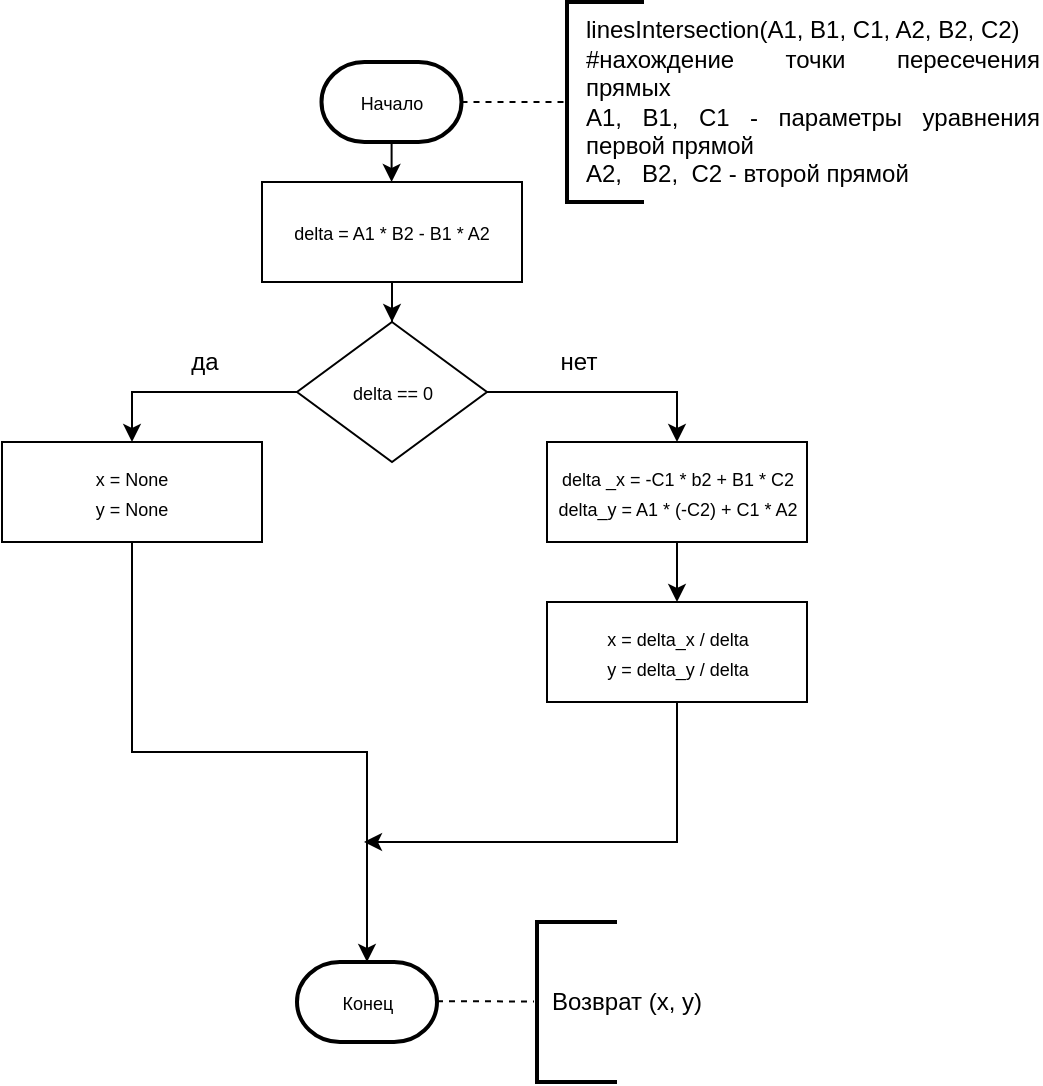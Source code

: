 <mxfile version="13.10.4" type="device"><diagram id="C5RBs43oDa-KdzZeNtuy" name="Page-1"><mxGraphModel dx="1000" dy="1623" grid="1" gridSize="10" guides="1" tooltips="1" connect="1" arrows="1" fold="1" page="1" pageScale="1" pageWidth="827" pageHeight="1169" math="0" shadow="0"><root><mxCell id="WIyWlLk6GJQsqaUBKTNV-0"/><mxCell id="WIyWlLk6GJQsqaUBKTNV-1" parent="WIyWlLk6GJQsqaUBKTNV-0"/><mxCell id="PcKYnA7896w4lRYmrvKO-0" style="edgeStyle=orthogonalEdgeStyle;rounded=0;orthogonalLoop=1;jettySize=auto;html=1;" parent="WIyWlLk6GJQsqaUBKTNV-1" source="PcKYnA7896w4lRYmrvKO-1" target="PcKYnA7896w4lRYmrvKO-3" edge="1"><mxGeometry relative="1" as="geometry"/></mxCell><mxCell id="PcKYnA7896w4lRYmrvKO-1" value="&lt;span style=&quot;font-size: 9px&quot;&gt;Начало&lt;/span&gt;" style="strokeWidth=2;html=1;shape=mxgraph.flowchart.terminator;whiteSpace=wrap;" parent="WIyWlLk6GJQsqaUBKTNV-1" vertex="1"><mxGeometry x="378.75" y="10" width="70" height="40" as="geometry"/></mxCell><mxCell id="PcKYnA7896w4lRYmrvKO-2" style="edgeStyle=orthogonalEdgeStyle;rounded=0;orthogonalLoop=1;jettySize=auto;html=1;entryX=0.5;entryY=0;entryDx=0;entryDy=0;" parent="WIyWlLk6GJQsqaUBKTNV-1" source="PcKYnA7896w4lRYmrvKO-3" target="PcKYnA7896w4lRYmrvKO-6" edge="1"><mxGeometry relative="1" as="geometry"/></mxCell><mxCell id="PcKYnA7896w4lRYmrvKO-3" value="&lt;span style=&quot;font-size: 9px&quot;&gt;delta = A1 * B2 - B1 * A2&lt;/span&gt;" style="rounded=0;whiteSpace=wrap;html=1;" parent="WIyWlLk6GJQsqaUBKTNV-1" vertex="1"><mxGeometry x="349" y="70" width="130" height="50" as="geometry"/></mxCell><mxCell id="PcKYnA7896w4lRYmrvKO-4" style="edgeStyle=orthogonalEdgeStyle;rounded=0;orthogonalLoop=1;jettySize=auto;html=1;entryX=0.5;entryY=0;entryDx=0;entryDy=0;" parent="WIyWlLk6GJQsqaUBKTNV-1" source="PcKYnA7896w4lRYmrvKO-6" target="PcKYnA7896w4lRYmrvKO-9" edge="1"><mxGeometry relative="1" as="geometry"/></mxCell><mxCell id="dggGd6wUKIN5ZojVNDR4-1" style="edgeStyle=orthogonalEdgeStyle;rounded=0;orthogonalLoop=1;jettySize=auto;html=1;entryX=0.5;entryY=0;entryDx=0;entryDy=0;" edge="1" parent="WIyWlLk6GJQsqaUBKTNV-1" source="PcKYnA7896w4lRYmrvKO-6" target="dggGd6wUKIN5ZojVNDR4-0"><mxGeometry relative="1" as="geometry"/></mxCell><mxCell id="PcKYnA7896w4lRYmrvKO-6" value="&lt;font style=&quot;font-size: 9px&quot;&gt;delta == 0&lt;/font&gt;" style="rhombus;whiteSpace=wrap;html=1;" parent="WIyWlLk6GJQsqaUBKTNV-1" vertex="1"><mxGeometry x="366.5" y="140" width="95" height="70" as="geometry"/></mxCell><mxCell id="PcKYnA7896w4lRYmrvKO-8" style="edgeStyle=orthogonalEdgeStyle;rounded=0;orthogonalLoop=1;jettySize=auto;html=1;entryX=0.5;entryY=0;entryDx=0;entryDy=0;" parent="WIyWlLk6GJQsqaUBKTNV-1" source="PcKYnA7896w4lRYmrvKO-9" target="PcKYnA7896w4lRYmrvKO-11" edge="1"><mxGeometry relative="1" as="geometry"/></mxCell><mxCell id="PcKYnA7896w4lRYmrvKO-9" value="&lt;span style=&quot;font-size: 9px&quot;&gt;delta _x = -C1 * b2 + B1 * C2&lt;br&gt;delta_y = A1 * (-C2) + C1 * A2&lt;br&gt;&lt;/span&gt;" style="rounded=0;whiteSpace=wrap;html=1;" parent="WIyWlLk6GJQsqaUBKTNV-1" vertex="1"><mxGeometry x="491.5" y="200" width="130" height="50" as="geometry"/></mxCell><mxCell id="dggGd6wUKIN5ZojVNDR4-3" style="edgeStyle=orthogonalEdgeStyle;rounded=0;orthogonalLoop=1;jettySize=auto;html=1;exitX=0.5;exitY=1;exitDx=0;exitDy=0;" edge="1" parent="WIyWlLk6GJQsqaUBKTNV-1" source="PcKYnA7896w4lRYmrvKO-11"><mxGeometry relative="1" as="geometry"><mxPoint x="400" y="400" as="targetPoint"/><Array as="points"><mxPoint x="557" y="400"/><mxPoint x="400" y="400"/></Array></mxGeometry></mxCell><mxCell id="PcKYnA7896w4lRYmrvKO-11" value="&lt;span style=&quot;font-size: 9px&quot;&gt;x = delta_x / delta&lt;br&gt;y = delta_y / delta&lt;br&gt;&lt;/span&gt;" style="rounded=0;whiteSpace=wrap;html=1;" parent="WIyWlLk6GJQsqaUBKTNV-1" vertex="1"><mxGeometry x="491.5" y="280" width="130" height="50" as="geometry"/></mxCell><mxCell id="PcKYnA7896w4lRYmrvKO-12" value="&lt;span style=&quot;font-size: 9px&quot;&gt;Конец&lt;/span&gt;" style="strokeWidth=2;html=1;shape=mxgraph.flowchart.terminator;whiteSpace=wrap;" parent="WIyWlLk6GJQsqaUBKTNV-1" vertex="1"><mxGeometry x="366.5" y="460" width="70" height="40" as="geometry"/></mxCell><mxCell id="PcKYnA7896w4lRYmrvKO-13" value="" style="strokeWidth=2;html=1;shape=mxgraph.flowchart.annotation_1;align=left;pointerEvents=1;" parent="WIyWlLk6GJQsqaUBKTNV-1" vertex="1"><mxGeometry x="501.5" y="-20" width="38.5" height="100" as="geometry"/></mxCell><mxCell id="PcKYnA7896w4lRYmrvKO-14" value="" style="endArrow=none;dashed=1;html=1;entryX=0;entryY=0.5;entryDx=0;entryDy=0;entryPerimeter=0;" parent="WIyWlLk6GJQsqaUBKTNV-1" target="PcKYnA7896w4lRYmrvKO-13" edge="1"><mxGeometry width="50" height="50" relative="1" as="geometry"><mxPoint x="448.75" y="30" as="sourcePoint"/><mxPoint x="498.75" y="-20" as="targetPoint"/></mxGeometry></mxCell><mxCell id="PcKYnA7896w4lRYmrvKO-15" value="&lt;div style=&quot;text-align: justify&quot;&gt;linesIntersection(A1, B1, C1, A2, B2, C2)&lt;/div&gt;&lt;div style=&quot;text-align: justify&quot;&gt;#нахождение точки пересечения прямых&lt;/div&gt;&lt;div style=&quot;text-align: justify&quot;&gt;A1, B1, C1 - параметры уравнения первой прямой&lt;/div&gt;&lt;div style=&quot;text-align: justify&quot;&gt;A2, &amp;nbsp; B2, &amp;nbsp;C2 - второй прямой&lt;/div&gt;" style="text;html=1;strokeColor=none;fillColor=none;align=center;verticalAlign=middle;whiteSpace=wrap;rounded=0;" parent="WIyWlLk6GJQsqaUBKTNV-1" vertex="1"><mxGeometry x="510" y="-20" width="228.5" height="100" as="geometry"/></mxCell><mxCell id="PcKYnA7896w4lRYmrvKO-16" value="" style="strokeWidth=2;html=1;shape=mxgraph.flowchart.annotation_1;align=left;pointerEvents=1;" parent="WIyWlLk6GJQsqaUBKTNV-1" vertex="1"><mxGeometry x="486.5" y="440" width="40" height="80" as="geometry"/></mxCell><mxCell id="PcKYnA7896w4lRYmrvKO-17" value="&lt;div&gt;Возврат (x, y)&lt;/div&gt;" style="text;html=1;strokeColor=none;fillColor=none;align=left;verticalAlign=middle;whiteSpace=wrap;rounded=0;" parent="WIyWlLk6GJQsqaUBKTNV-1" vertex="1"><mxGeometry x="491.5" y="450" width="100" height="60" as="geometry"/></mxCell><mxCell id="PcKYnA7896w4lRYmrvKO-18" value="" style="endArrow=none;dashed=1;html=1;" parent="WIyWlLk6GJQsqaUBKTNV-1" edge="1"><mxGeometry width="50" height="50" relative="1" as="geometry"><mxPoint x="436.5" y="479.58" as="sourcePoint"/><mxPoint x="485" y="479.75" as="targetPoint"/></mxGeometry></mxCell><mxCell id="PcKYnA7896w4lRYmrvKO-22" value="да" style="text;html=1;align=center;verticalAlign=middle;resizable=0;points=[];autosize=1;" parent="WIyWlLk6GJQsqaUBKTNV-1" vertex="1"><mxGeometry x="305" y="150" width="30" height="20" as="geometry"/></mxCell><mxCell id="PcKYnA7896w4lRYmrvKO-23" value="нет" style="text;html=1;align=center;verticalAlign=middle;resizable=0;points=[];autosize=1;" parent="WIyWlLk6GJQsqaUBKTNV-1" vertex="1"><mxGeometry x="491.5" y="150" width="30" height="20" as="geometry"/></mxCell><mxCell id="dggGd6wUKIN5ZojVNDR4-2" style="edgeStyle=orthogonalEdgeStyle;rounded=0;orthogonalLoop=1;jettySize=auto;html=1;entryX=0.5;entryY=0;entryDx=0;entryDy=0;entryPerimeter=0;exitX=0.5;exitY=1;exitDx=0;exitDy=0;" edge="1" parent="WIyWlLk6GJQsqaUBKTNV-1" source="dggGd6wUKIN5ZojVNDR4-0" target="PcKYnA7896w4lRYmrvKO-12"><mxGeometry relative="1" as="geometry"/></mxCell><mxCell id="dggGd6wUKIN5ZojVNDR4-0" value="&lt;span style=&quot;font-size: 9px&quot;&gt;x = None&lt;br&gt;y = None&lt;br&gt;&lt;/span&gt;" style="rounded=0;whiteSpace=wrap;html=1;" vertex="1" parent="WIyWlLk6GJQsqaUBKTNV-1"><mxGeometry x="219" y="200" width="130" height="50" as="geometry"/></mxCell></root></mxGraphModel></diagram></mxfile>